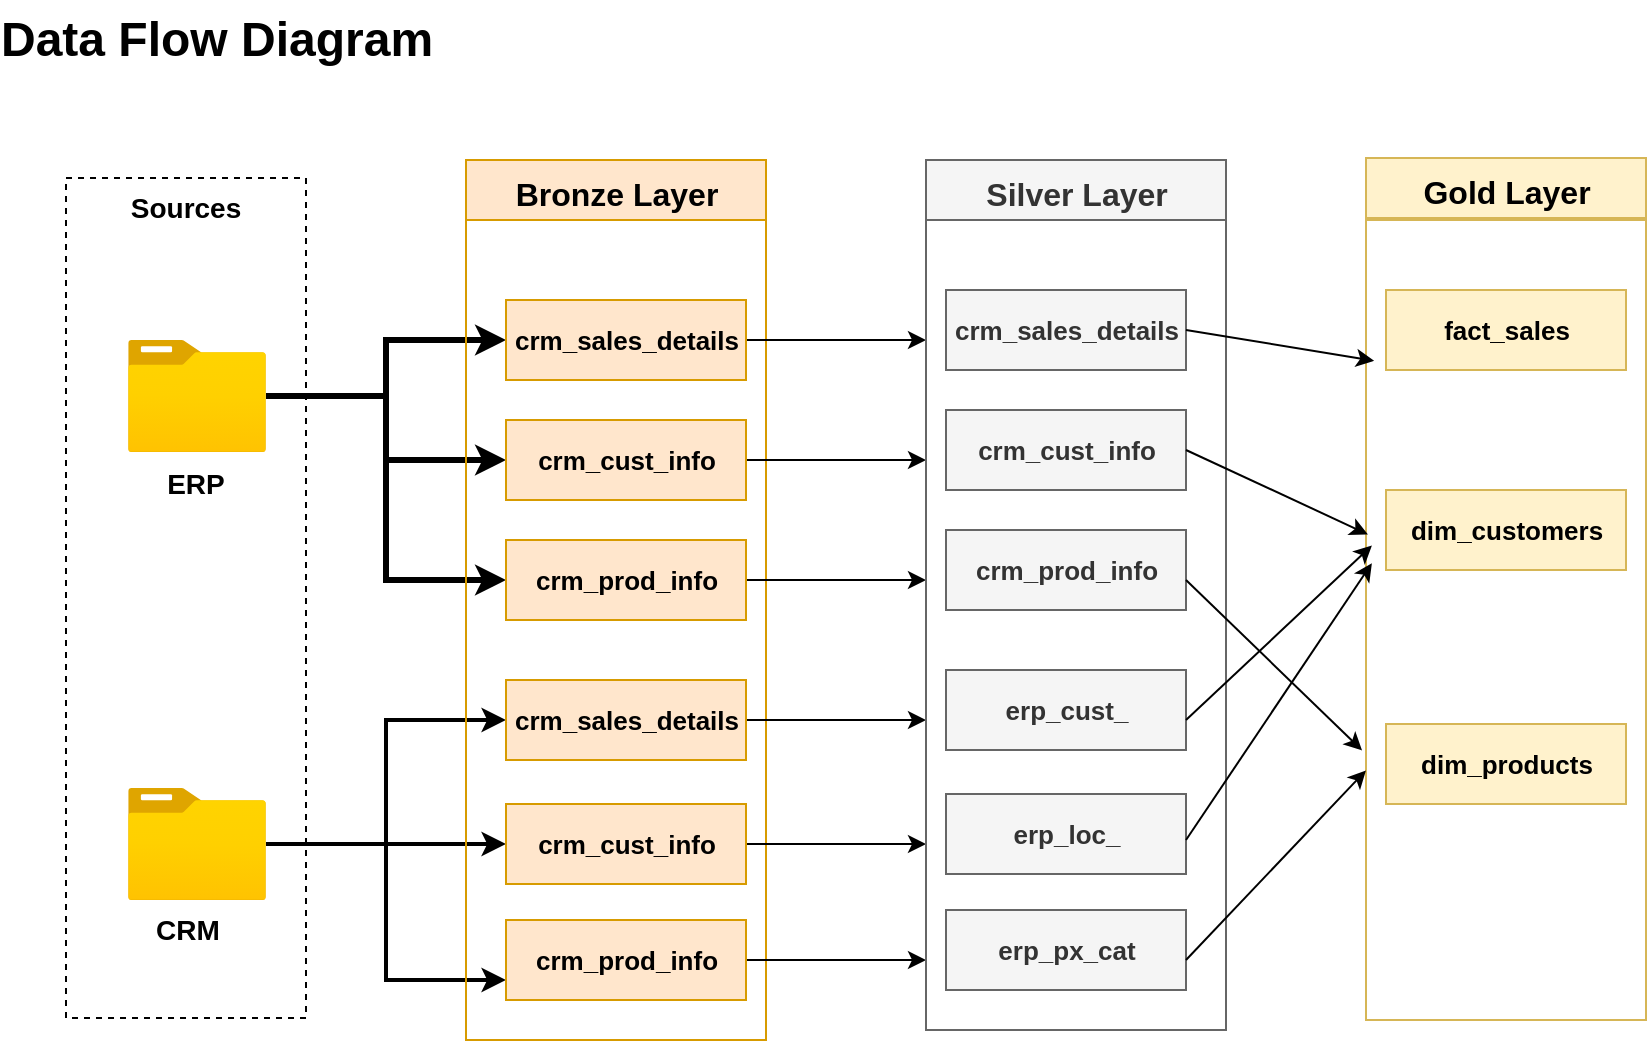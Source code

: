 <mxfile version="26.2.15">
  <diagram name="Page-1" id="uTM_t4Ej9pJb_nBEWPW1">
    <mxGraphModel dx="2066" dy="1209" grid="1" gridSize="10" guides="1" tooltips="1" connect="1" arrows="1" fold="1" page="1" pageScale="1" pageWidth="1100" pageHeight="1700" math="0" shadow="0">
      <root>
        <mxCell id="0" />
        <mxCell id="1" parent="0" />
        <mxCell id="aJE1OrVwy0cm8b1BQcLN-3" value="Data Flow Diagram" style="text;strokeColor=none;fillColor=none;html=1;fontSize=24;fontStyle=1;verticalAlign=middle;align=center;" parent="1" vertex="1">
          <mxGeometry x="115" y="20" width="100" height="40" as="geometry" />
        </mxCell>
        <mxCell id="aJE1OrVwy0cm8b1BQcLN-21" style="edgeStyle=orthogonalEdgeStyle;rounded=0;orthogonalLoop=1;jettySize=auto;html=1;strokeWidth=3;" parent="1" source="aJE1OrVwy0cm8b1BQcLN-6" target="aJE1OrVwy0cm8b1BQcLN-15" edge="1">
          <mxGeometry relative="1" as="geometry" />
        </mxCell>
        <mxCell id="aJE1OrVwy0cm8b1BQcLN-4" value="" style="rounded=0;whiteSpace=wrap;html=1;dashed=1;" parent="1" vertex="1">
          <mxGeometry x="90" y="109" width="120" height="420" as="geometry" />
        </mxCell>
        <mxCell id="aJE1OrVwy0cm8b1BQcLN-5" value="Sources" style="text;html=1;align=center;verticalAlign=middle;whiteSpace=wrap;rounded=0;fontStyle=1;fontSize=14;labelBackgroundColor=default;" parent="1" vertex="1">
          <mxGeometry x="120" y="109" width="60" height="30" as="geometry" />
        </mxCell>
        <mxCell id="aJE1OrVwy0cm8b1BQcLN-20" style="edgeStyle=orthogonalEdgeStyle;rounded=0;orthogonalLoop=1;jettySize=auto;html=1;entryX=0;entryY=0.5;entryDx=0;entryDy=0;strokeWidth=3;" parent="1" source="aJE1OrVwy0cm8b1BQcLN-6" target="aJE1OrVwy0cm8b1BQcLN-14" edge="1">
          <mxGeometry relative="1" as="geometry" />
        </mxCell>
        <mxCell id="aJE1OrVwy0cm8b1BQcLN-22" style="edgeStyle=orthogonalEdgeStyle;rounded=0;orthogonalLoop=1;jettySize=auto;html=1;entryX=0;entryY=0.5;entryDx=0;entryDy=0;strokeWidth=3;" parent="1" source="aJE1OrVwy0cm8b1BQcLN-6" target="aJE1OrVwy0cm8b1BQcLN-16" edge="1">
          <mxGeometry relative="1" as="geometry" />
        </mxCell>
        <mxCell id="aJE1OrVwy0cm8b1BQcLN-6" value="" style="image;aspect=fixed;html=1;points=[];align=center;fontSize=12;image=img/lib/azure2/general/Folder_Blank.svg;" parent="1" vertex="1">
          <mxGeometry x="121" y="190" width="69" height="56.0" as="geometry" />
        </mxCell>
        <mxCell id="aJE1OrVwy0cm8b1BQcLN-29" style="edgeStyle=orthogonalEdgeStyle;rounded=0;orthogonalLoop=1;jettySize=auto;html=1;entryX=0;entryY=0.5;entryDx=0;entryDy=0;strokeWidth=2;" parent="1" source="aJE1OrVwy0cm8b1BQcLN-7" target="aJE1OrVwy0cm8b1BQcLN-27" edge="1">
          <mxGeometry relative="1" as="geometry">
            <Array as="points">
              <mxPoint x="250" y="442" />
              <mxPoint x="250" y="442" />
            </Array>
          </mxGeometry>
        </mxCell>
        <mxCell id="aJE1OrVwy0cm8b1BQcLN-30" style="edgeStyle=orthogonalEdgeStyle;rounded=0;orthogonalLoop=1;jettySize=auto;html=1;entryX=0;entryY=0.5;entryDx=0;entryDy=0;strokeWidth=2;" parent="1" source="aJE1OrVwy0cm8b1BQcLN-7" target="aJE1OrVwy0cm8b1BQcLN-28" edge="1">
          <mxGeometry relative="1" as="geometry" />
        </mxCell>
        <mxCell id="aJE1OrVwy0cm8b1BQcLN-31" style="edgeStyle=orthogonalEdgeStyle;rounded=0;orthogonalLoop=1;jettySize=auto;html=1;entryX=0;entryY=0.75;entryDx=0;entryDy=0;strokeWidth=2;" parent="1" source="aJE1OrVwy0cm8b1BQcLN-7" target="aJE1OrVwy0cm8b1BQcLN-26" edge="1">
          <mxGeometry relative="1" as="geometry" />
        </mxCell>
        <mxCell id="aJE1OrVwy0cm8b1BQcLN-7" value="" style="image;aspect=fixed;html=1;points=[];align=center;fontSize=12;image=img/lib/azure2/general/Folder_Blank.svg;" parent="1" vertex="1">
          <mxGeometry x="121" y="414" width="69" height="56.0" as="geometry" />
        </mxCell>
        <mxCell id="aJE1OrVwy0cm8b1BQcLN-8" value="ERP" style="text;html=1;align=center;verticalAlign=middle;whiteSpace=wrap;rounded=0;fontStyle=1;fontSize=14;labelBackgroundColor=default;" parent="1" vertex="1">
          <mxGeometry x="125" y="247" width="60" height="30" as="geometry" />
        </mxCell>
        <mxCell id="aJE1OrVwy0cm8b1BQcLN-9" value="CRM" style="text;html=1;align=center;verticalAlign=middle;whiteSpace=wrap;rounded=0;fontStyle=1;fontSize=14;labelBackgroundColor=default;" parent="1" vertex="1">
          <mxGeometry x="121" y="470" width="60" height="30" as="geometry" />
        </mxCell>
        <mxCell id="aJE1OrVwy0cm8b1BQcLN-10" value="" style="rounded=0;whiteSpace=wrap;html=1;fillColor=none;strokeColor=#d79b00;" parent="1" vertex="1">
          <mxGeometry x="290" y="130" width="150" height="410" as="geometry" />
        </mxCell>
        <mxCell id="aJE1OrVwy0cm8b1BQcLN-11" value="&lt;font style=&quot;font-size: 16px;&quot;&gt;Bronze Layer&lt;/font&gt;" style="text;strokeColor=#d79b00;fillColor=#ffe6cc;html=1;fontSize=20;fontStyle=1;verticalAlign=middle;align=center;" parent="1" vertex="1">
          <mxGeometry x="290" y="100" width="150" height="30" as="geometry" />
        </mxCell>
        <mxCell id="mp29d_6Jfno40X9PeaE7-15" style="edgeStyle=orthogonalEdgeStyle;rounded=0;orthogonalLoop=1;jettySize=auto;html=1;" parent="1" source="aJE1OrVwy0cm8b1BQcLN-14" edge="1">
          <mxGeometry relative="1" as="geometry">
            <mxPoint x="520" y="190" as="targetPoint" />
          </mxGeometry>
        </mxCell>
        <mxCell id="aJE1OrVwy0cm8b1BQcLN-14" value="crm_sales_details" style="text;strokeColor=#d79b00;fillColor=#ffe6cc;html=1;fontSize=13;fontStyle=1;verticalAlign=middle;align=center;" parent="1" vertex="1">
          <mxGeometry x="310" y="170" width="120" height="40" as="geometry" />
        </mxCell>
        <mxCell id="mp29d_6Jfno40X9PeaE7-10" style="edgeStyle=orthogonalEdgeStyle;rounded=0;orthogonalLoop=1;jettySize=auto;html=1;" parent="1" source="aJE1OrVwy0cm8b1BQcLN-15" edge="1">
          <mxGeometry relative="1" as="geometry">
            <mxPoint x="520" y="250" as="targetPoint" />
          </mxGeometry>
        </mxCell>
        <mxCell id="aJE1OrVwy0cm8b1BQcLN-15" value="crm_cust_info" style="text;strokeColor=#d79b00;fillColor=#ffe6cc;html=1;fontSize=13;fontStyle=1;verticalAlign=middle;align=center;" parent="1" vertex="1">
          <mxGeometry x="310" y="230" width="120" height="40" as="geometry" />
        </mxCell>
        <mxCell id="mp29d_6Jfno40X9PeaE7-11" style="edgeStyle=orthogonalEdgeStyle;rounded=0;orthogonalLoop=1;jettySize=auto;html=1;" parent="1" source="aJE1OrVwy0cm8b1BQcLN-16" edge="1">
          <mxGeometry relative="1" as="geometry">
            <mxPoint x="520" y="310" as="targetPoint" />
          </mxGeometry>
        </mxCell>
        <mxCell id="aJE1OrVwy0cm8b1BQcLN-16" value="crm_prod_info" style="text;strokeColor=#d79b00;fillColor=#ffe6cc;html=1;fontSize=13;fontStyle=1;verticalAlign=middle;align=center;" parent="1" vertex="1">
          <mxGeometry x="310" y="290" width="120" height="40" as="geometry" />
        </mxCell>
        <mxCell id="mp29d_6Jfno40X9PeaE7-14" style="edgeStyle=orthogonalEdgeStyle;rounded=0;orthogonalLoop=1;jettySize=auto;html=1;" parent="1" source="aJE1OrVwy0cm8b1BQcLN-26" edge="1">
          <mxGeometry relative="1" as="geometry">
            <mxPoint x="520" y="500" as="targetPoint" />
          </mxGeometry>
        </mxCell>
        <mxCell id="aJE1OrVwy0cm8b1BQcLN-26" value="crm_prod_info" style="text;strokeColor=#d79b00;fillColor=#ffe6cc;html=1;fontSize=13;fontStyle=1;verticalAlign=middle;align=center;" parent="1" vertex="1">
          <mxGeometry x="310" y="480" width="120" height="40" as="geometry" />
        </mxCell>
        <mxCell id="mp29d_6Jfno40X9PeaE7-13" style="edgeStyle=orthogonalEdgeStyle;rounded=0;orthogonalLoop=1;jettySize=auto;html=1;" parent="1" source="aJE1OrVwy0cm8b1BQcLN-27" edge="1">
          <mxGeometry relative="1" as="geometry">
            <mxPoint x="520" y="442" as="targetPoint" />
          </mxGeometry>
        </mxCell>
        <mxCell id="aJE1OrVwy0cm8b1BQcLN-27" value="crm_cust_info" style="text;strokeColor=#d79b00;fillColor=#ffe6cc;html=1;fontSize=13;fontStyle=1;verticalAlign=middle;align=center;" parent="1" vertex="1">
          <mxGeometry x="310" y="422" width="120" height="40" as="geometry" />
        </mxCell>
        <mxCell id="mp29d_6Jfno40X9PeaE7-12" style="edgeStyle=orthogonalEdgeStyle;rounded=0;orthogonalLoop=1;jettySize=auto;html=1;" parent="1" source="aJE1OrVwy0cm8b1BQcLN-28" edge="1">
          <mxGeometry relative="1" as="geometry">
            <mxPoint x="520" y="380" as="targetPoint" />
          </mxGeometry>
        </mxCell>
        <mxCell id="aJE1OrVwy0cm8b1BQcLN-28" value="crm_sales_details" style="text;strokeColor=#d79b00;fillColor=#ffe6cc;html=1;fontSize=13;fontStyle=1;verticalAlign=middle;align=center;" parent="1" vertex="1">
          <mxGeometry x="310" y="360" width="120" height="40" as="geometry" />
        </mxCell>
        <mxCell id="mp29d_6Jfno40X9PeaE7-1" value="" style="rounded=0;whiteSpace=wrap;html=1;fillColor=none;strokeColor=#666666;fontColor=#333333;" parent="1" vertex="1">
          <mxGeometry x="520" y="125" width="150" height="410" as="geometry" />
        </mxCell>
        <mxCell id="mp29d_6Jfno40X9PeaE7-2" value="&lt;font style=&quot;font-size: 16px;&quot;&gt;Silver Layer&lt;/font&gt;" style="text;strokeColor=#666666;fillColor=#f5f5f5;html=1;fontSize=20;fontStyle=1;verticalAlign=middle;align=center;fontColor=#333333;" parent="1" vertex="1">
          <mxGeometry x="520" y="100" width="150" height="30" as="geometry" />
        </mxCell>
        <mxCell id="mp29d_6Jfno40X9PeaE7-3" value="crm_sales_details" style="text;strokeColor=#666666;fillColor=#f5f5f5;html=1;fontSize=13;fontStyle=1;verticalAlign=middle;align=center;fontColor=#333333;" parent="1" vertex="1">
          <mxGeometry x="530" y="165" width="120" height="40" as="geometry" />
        </mxCell>
        <mxCell id="mp29d_6Jfno40X9PeaE7-4" value="crm_cust_info" style="text;strokeColor=#666666;fillColor=#f5f5f5;html=1;fontSize=13;fontStyle=1;verticalAlign=middle;align=center;fontColor=#333333;" parent="1" vertex="1">
          <mxGeometry x="530" y="225" width="120" height="40" as="geometry" />
        </mxCell>
        <mxCell id="mp29d_6Jfno40X9PeaE7-5" value="crm_prod_info" style="text;strokeColor=#666666;fillColor=#f5f5f5;html=1;fontSize=13;fontStyle=1;verticalAlign=middle;align=center;fontColor=#333333;" parent="1" vertex="1">
          <mxGeometry x="530" y="285" width="120" height="40" as="geometry" />
        </mxCell>
        <mxCell id="mp29d_6Jfno40X9PeaE7-6" value="erp_px_cat" style="text;strokeColor=#666666;fillColor=#f5f5f5;html=1;fontSize=13;fontStyle=1;verticalAlign=middle;align=center;fontColor=#333333;" parent="1" vertex="1">
          <mxGeometry x="530" y="475" width="120" height="40" as="geometry" />
        </mxCell>
        <mxCell id="mp29d_6Jfno40X9PeaE7-7" value="erp_loc_" style="text;strokeColor=#666666;fillColor=#f5f5f5;html=1;fontSize=13;fontStyle=1;verticalAlign=middle;align=center;fontColor=#333333;" parent="1" vertex="1">
          <mxGeometry x="530" y="417" width="120" height="40" as="geometry" />
        </mxCell>
        <mxCell id="mp29d_6Jfno40X9PeaE7-8" value="erp_cust_" style="text;strokeColor=#666666;fillColor=#f5f5f5;html=1;fontSize=13;fontStyle=1;verticalAlign=middle;align=center;fontColor=#333333;" parent="1" vertex="1">
          <mxGeometry x="530" y="355" width="120" height="40" as="geometry" />
        </mxCell>
        <mxCell id="_dLOW0XZqAXyg8sQu502-1" value="" style="rounded=0;whiteSpace=wrap;html=1;fillColor=none;strokeColor=#d6b656;" vertex="1" parent="1">
          <mxGeometry x="740" y="130" width="140" height="400" as="geometry" />
        </mxCell>
        <mxCell id="_dLOW0XZqAXyg8sQu502-2" value="&lt;font style=&quot;font-size: 16px;&quot;&gt;Gold Layer&lt;/font&gt;" style="text;html=1;fontSize=20;fontStyle=1;verticalAlign=middle;align=center;fillColor=#fff2cc;strokeColor=#d6b656;" vertex="1" parent="1">
          <mxGeometry x="740" y="99" width="140" height="30" as="geometry" />
        </mxCell>
        <mxCell id="_dLOW0XZqAXyg8sQu502-3" value="fact_sales" style="text;html=1;fontSize=13;fontStyle=1;verticalAlign=middle;align=center;fillColor=#fff2cc;strokeColor=#d6b656;" vertex="1" parent="1">
          <mxGeometry x="750" y="165" width="120" height="40" as="geometry" />
        </mxCell>
        <mxCell id="_dLOW0XZqAXyg8sQu502-4" value="dim_products" style="text;html=1;fontSize=13;fontStyle=1;verticalAlign=middle;align=center;fillColor=#fff2cc;strokeColor=#d6b656;" vertex="1" parent="1">
          <mxGeometry x="750" y="382" width="120" height="40" as="geometry" />
        </mxCell>
        <mxCell id="_dLOW0XZqAXyg8sQu502-5" value="dim_customers" style="text;html=1;fontSize=13;fontStyle=1;verticalAlign=middle;align=center;fillColor=#fff2cc;strokeColor=#d6b656;" vertex="1" parent="1">
          <mxGeometry x="750" y="265" width="120" height="40" as="geometry" />
        </mxCell>
        <mxCell id="_dLOW0XZqAXyg8sQu502-9" value="" style="endArrow=classic;html=1;rounded=0;exitX=1;exitY=0.5;exitDx=0;exitDy=0;entryX=0.029;entryY=0.176;entryDx=0;entryDy=0;entryPerimeter=0;" edge="1" parent="1" source="mp29d_6Jfno40X9PeaE7-3" target="_dLOW0XZqAXyg8sQu502-1">
          <mxGeometry width="50" height="50" relative="1" as="geometry">
            <mxPoint x="575" y="690" as="sourcePoint" />
            <mxPoint x="625" y="640" as="targetPoint" />
            <Array as="points" />
          </mxGeometry>
        </mxCell>
        <mxCell id="_dLOW0XZqAXyg8sQu502-10" value="" style="endArrow=classic;html=1;rounded=0;exitX=1;exitY=0.5;exitDx=0;exitDy=0;entryX=0.007;entryY=0.393;entryDx=0;entryDy=0;entryPerimeter=0;" edge="1" parent="1" source="mp29d_6Jfno40X9PeaE7-4" target="_dLOW0XZqAXyg8sQu502-1">
          <mxGeometry width="50" height="50" relative="1" as="geometry">
            <mxPoint x="660" y="250" as="sourcePoint" />
            <mxPoint x="710" y="200" as="targetPoint" />
          </mxGeometry>
        </mxCell>
        <mxCell id="_dLOW0XZqAXyg8sQu502-11" value="" style="endArrow=classic;html=1;rounded=0;entryX=0.021;entryY=0.407;entryDx=0;entryDy=0;entryPerimeter=0;" edge="1" parent="1" target="_dLOW0XZqAXyg8sQu502-1">
          <mxGeometry width="50" height="50" relative="1" as="geometry">
            <mxPoint x="650" y="380" as="sourcePoint" />
            <mxPoint x="700" y="330" as="targetPoint" />
          </mxGeometry>
        </mxCell>
        <mxCell id="_dLOW0XZqAXyg8sQu502-12" value="" style="endArrow=classic;html=1;rounded=0;entryX=0.021;entryY=0.429;entryDx=0;entryDy=0;entryPerimeter=0;" edge="1" parent="1" target="_dLOW0XZqAXyg8sQu502-1">
          <mxGeometry width="50" height="50" relative="1" as="geometry">
            <mxPoint x="650" y="440" as="sourcePoint" />
            <mxPoint x="700" y="390" as="targetPoint" />
          </mxGeometry>
        </mxCell>
        <mxCell id="_dLOW0XZqAXyg8sQu502-13" value="" style="endArrow=classic;html=1;rounded=0;entryX=-0.014;entryY=0.663;entryDx=0;entryDy=0;entryPerimeter=0;" edge="1" parent="1" target="_dLOW0XZqAXyg8sQu502-1">
          <mxGeometry width="50" height="50" relative="1" as="geometry">
            <mxPoint x="650" y="310" as="sourcePoint" />
            <mxPoint x="700" y="260" as="targetPoint" />
          </mxGeometry>
        </mxCell>
        <mxCell id="_dLOW0XZqAXyg8sQu502-14" value="" style="endArrow=classic;html=1;rounded=0;entryX=0;entryY=0.688;entryDx=0;entryDy=0;entryPerimeter=0;" edge="1" parent="1" target="_dLOW0XZqAXyg8sQu502-1">
          <mxGeometry width="50" height="50" relative="1" as="geometry">
            <mxPoint x="650" y="500" as="sourcePoint" />
            <mxPoint x="700" y="450" as="targetPoint" />
          </mxGeometry>
        </mxCell>
      </root>
    </mxGraphModel>
  </diagram>
</mxfile>

